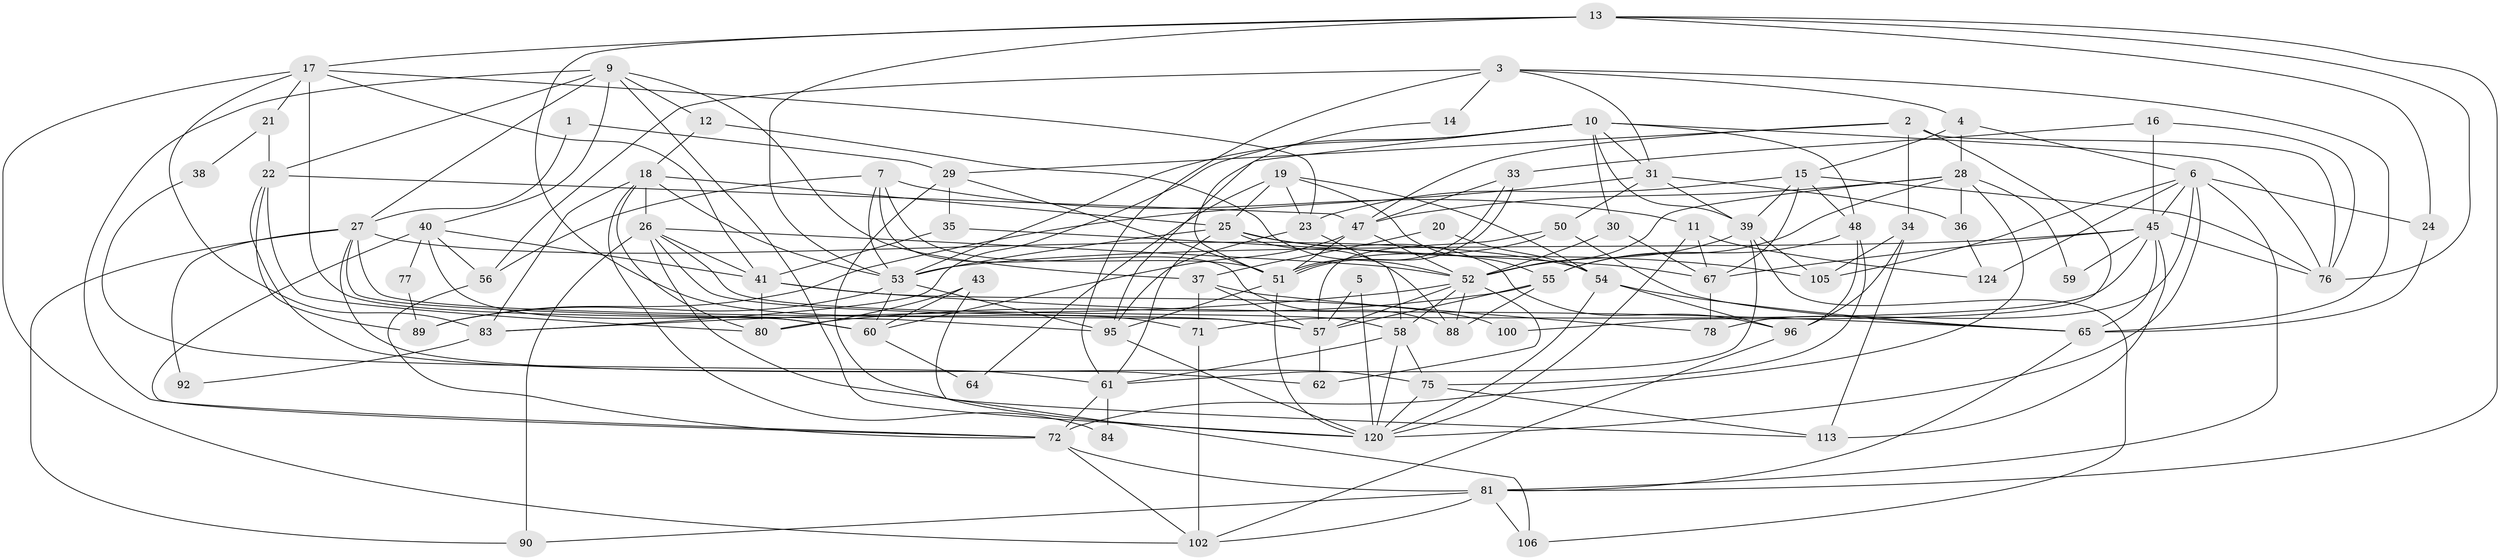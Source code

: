 // original degree distribution, {2: 0.13385826771653545, 3: 0.28346456692913385, 6: 0.11811023622047244, 4: 0.2440944881889764, 7: 0.023622047244094488, 5: 0.18110236220472442, 8: 0.015748031496062992}
// Generated by graph-tools (version 1.1) at 2025/41/03/06/25 10:41:58]
// undirected, 82 vertices, 207 edges
graph export_dot {
graph [start="1"]
  node [color=gray90,style=filled];
  1;
  2 [super="+93"];
  3;
  4;
  5;
  6 [super="+111"];
  7 [super="+8"];
  9 [super="+49"];
  10 [super="+73"];
  11;
  12;
  13 [super="+91"];
  14;
  15 [super="+127"];
  16;
  17 [super="+42"];
  18 [super="+46"];
  19 [super="+70"];
  20;
  21;
  22 [super="+112"];
  23 [super="+101"];
  24;
  25 [super="+114"];
  26 [super="+68"];
  27 [super="+115"];
  28 [super="+32"];
  29 [super="+85"];
  30;
  31 [super="+103"];
  33;
  34;
  35;
  36;
  37 [super="+69"];
  38;
  39 [super="+98"];
  40 [super="+44"];
  41 [super="+87"];
  43;
  45 [super="+63"];
  47 [super="+99"];
  48 [super="+116"];
  50 [super="+94"];
  51 [super="+86"];
  52 [super="+66"];
  53 [super="+123"];
  54;
  55 [super="+104"];
  56;
  57 [super="+122"];
  58 [super="+79"];
  59;
  60 [super="+82"];
  61 [super="+110"];
  62;
  64;
  65 [super="+97"];
  67 [super="+109"];
  71;
  72 [super="+74"];
  75;
  76;
  77;
  78;
  80 [super="+125"];
  81 [super="+107"];
  83;
  84;
  88 [super="+108"];
  89;
  90;
  92;
  95 [super="+117"];
  96 [super="+118"];
  100;
  102;
  105;
  106 [super="+119"];
  113 [super="+121"];
  120 [super="+126"];
  124;
  1 -- 27;
  1 -- 29;
  2 -- 34;
  2 -- 47;
  2 -- 100;
  2 -- 76;
  2 -- 29;
  3 -- 65;
  3 -- 4;
  3 -- 14;
  3 -- 56;
  3 -- 61;
  3 -- 31;
  4 -- 28;
  4 -- 6;
  4 -- 15;
  5 -- 57;
  5 -- 120;
  6 -- 120;
  6 -- 24;
  6 -- 45;
  6 -- 78;
  6 -- 105;
  6 -- 81;
  6 -- 124;
  7 -- 56;
  7 -- 51;
  7 -- 88;
  7 -- 11;
  7 -- 53;
  9 -- 12;
  9 -- 37;
  9 -- 40;
  9 -- 27;
  9 -- 22;
  9 -- 120;
  9 -- 72;
  10 -- 30;
  10 -- 76;
  10 -- 31;
  10 -- 83;
  10 -- 53;
  10 -- 39;
  10 -- 95;
  10 -- 48;
  11 -- 67 [weight=2];
  11 -- 120;
  11 -- 124;
  12 -- 52;
  12 -- 18;
  13 -- 17;
  13 -- 81;
  13 -- 53;
  13 -- 71;
  13 -- 24;
  13 -- 76;
  14 -- 51;
  15 -- 39;
  15 -- 48;
  15 -- 67;
  15 -- 23;
  15 -- 76;
  16 -- 33;
  16 -- 45;
  16 -- 76;
  17 -- 83;
  17 -- 21;
  17 -- 41;
  17 -- 102;
  17 -- 23;
  17 -- 60;
  18 -- 80;
  18 -- 25;
  18 -- 84;
  18 -- 83;
  18 -- 53;
  18 -- 26;
  19 -- 25;
  19 -- 55;
  19 -- 64;
  19 -- 54;
  19 -- 23;
  20 -- 54;
  20 -- 37;
  21 -- 22;
  21 -- 38;
  22 -- 62;
  22 -- 89;
  22 -- 80;
  22 -- 47;
  23 -- 95;
  23 -- 58;
  24 -- 65;
  25 -- 61;
  25 -- 88;
  25 -- 96;
  25 -- 53;
  25 -- 105;
  26 -- 58;
  26 -- 41;
  26 -- 57;
  26 -- 52;
  26 -- 90;
  26 -- 113;
  27 -- 90;
  27 -- 54;
  27 -- 75;
  27 -- 92;
  27 -- 57;
  27 -- 95;
  28 -- 59 [weight=2];
  28 -- 72;
  28 -- 52;
  28 -- 47;
  28 -- 36;
  28 -- 55;
  29 -- 35;
  29 -- 51;
  29 -- 120;
  30 -- 52;
  30 -- 67;
  31 -- 36;
  31 -- 50;
  31 -- 89;
  31 -- 39;
  33 -- 51;
  33 -- 51;
  33 -- 47;
  34 -- 105;
  34 -- 113;
  34 -- 96;
  35 -- 41;
  35 -- 67;
  36 -- 124;
  37 -- 78;
  37 -- 71;
  37 -- 57;
  38 -- 61;
  39 -- 105;
  39 -- 52;
  39 -- 61;
  39 -- 106;
  40 -- 56;
  40 -- 72;
  40 -- 60;
  40 -- 77;
  40 -- 41;
  41 -- 80;
  41 -- 100;
  41 -- 65;
  43 -- 80;
  43 -- 60;
  43 -- 106;
  45 -- 53;
  45 -- 76;
  45 -- 113;
  45 -- 65;
  45 -- 59;
  45 -- 71;
  45 -- 67;
  47 -- 51;
  47 -- 52;
  47 -- 60;
  48 -- 96;
  48 -- 55;
  48 -- 75;
  50 -- 65;
  50 -- 51;
  50 -- 57;
  51 -- 95;
  51 -- 120;
  52 -- 88;
  52 -- 83;
  52 -- 57;
  52 -- 62;
  52 -- 58;
  53 -- 89;
  53 -- 60;
  53 -- 95;
  54 -- 65;
  54 -- 96;
  54 -- 120;
  55 -- 80;
  55 -- 88;
  55 -- 57;
  56 -- 72;
  57 -- 62;
  58 -- 120;
  58 -- 75;
  58 -- 61;
  60 -- 64;
  61 -- 84;
  61 -- 72;
  65 -- 81;
  67 -- 78;
  71 -- 102;
  72 -- 81;
  72 -- 102;
  75 -- 120;
  75 -- 113;
  77 -- 89;
  81 -- 90;
  81 -- 106;
  81 -- 102;
  83 -- 92;
  95 -- 120;
  96 -- 102;
}
